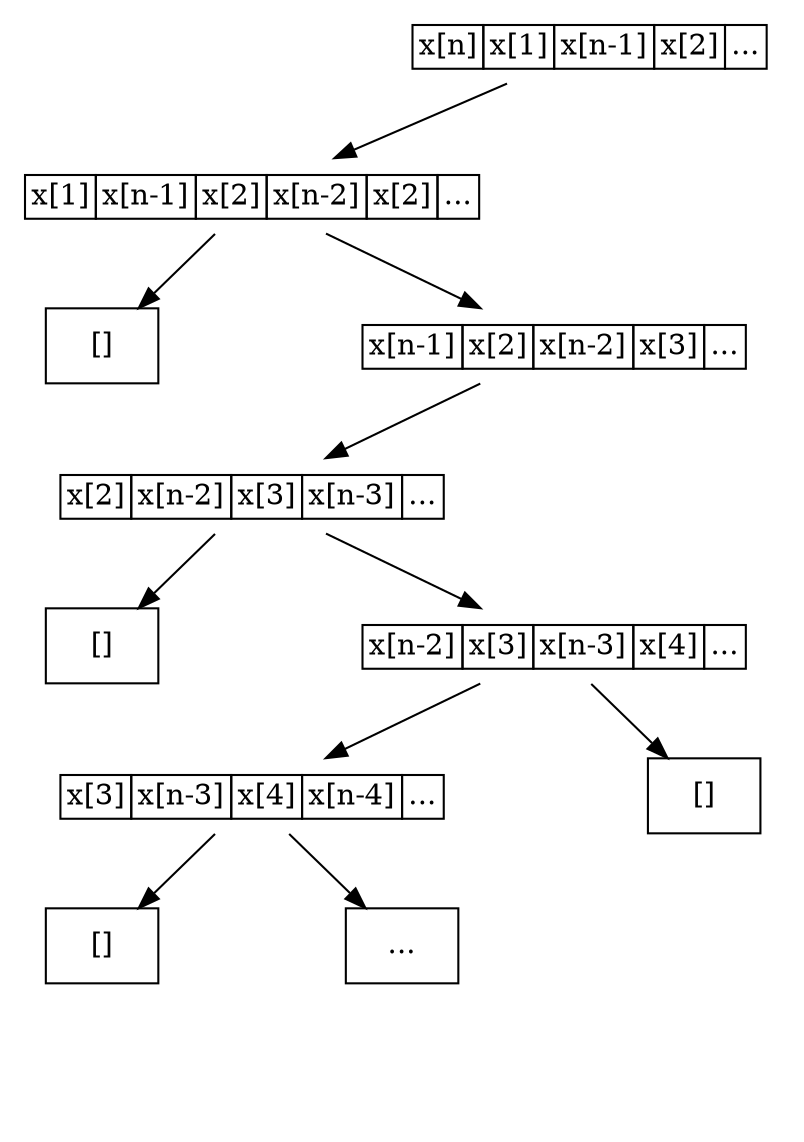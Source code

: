 digraph G{
	margin="0"
	node[shape=box]
	a1[shape=plaintext,
       label=<<table BORDER="0" CELLBORDER="1" CELLSPACING="0">
       <tr><td>x[n]</td><td>x[1]</td><td>x[n-1]</td><td>x[2]</td><td>...</td></tr></table>>];
       //[label="x[n] | x[1] | x[n-1] | x[2] | ...", style=filled, fillcolor=white, fontcolor=black];
	a2[shape=plaintext,
       label=<<table BORDER="0" CELLBORDER="1" CELLSPACING="0">
       <tr><td>x[1]</td><td>x[n-1]</td><td>x[2]</td><td>x[n-2]</td><td>x[2]</td><td>...</td></tr></table>>];
       //[label="x[1] | x[n-1] | x[2] | x[n-2] | ...", style=filled, fillcolor=white, fontcolor=black];
	nila2l[label="[]"];
	an[shape=plaintext,
       label=<<table BORDER="0" CELLBORDER="1" CELLSPACING="0">
       <tr><td>x[n-1]</td><td>x[2]</td><td>x[n-2]</td><td>x[3]</td><td>...</td></tr></table>>];
       //[label="x[n-1] | x[2] | x[n-2] | x[3] | ...", style=filled, fillcolor=white, fontcolor=black];
	a3[shape=plaintext,
       label=<<table BORDER="0" CELLBORDER="1" CELLSPACING="0">
       <tr><td>x[2]</td><td>x[n-2]</td><td>x[3]</td><td>x[n-3]</td><td>...</td></tr></table>>];
       //[label="x[2] | x[n-2] | x[3] | x[n-3] | ...", style=filled, fillcolor=white, fontcolor=black];
	nila3l[label="[]"];
	a1n[shape=plaintext,
       label=<<table BORDER="0" CELLBORDER="1" CELLSPACING="0">
       <tr><td>x[n-2]</td><td>x[3]</td><td>x[n-3]</td><td>x[4]</td><td>...</td></tr></table>>];
       //[label="x[n-2] | x[3] | x[n-3] | x[4] | ...", style=filled, fillcolor=white, fontcolor=black];
	a4[shape=plaintext,
       label=<<table BORDER="0" CELLBORDER="1" CELLSPACING="0">
       <tr><td>x[3]</td><td>x[n-3]</td><td>x[4]</td><td>x[n-4]</td><td>...</td></tr></table>>];
       //[label="x[3] | x[n-3] | x[4] | x[n-4] | ...", style=filled, fillcolor=white, fontcolor=black];
	nila4l[label="[]"];
	adot[label="...", style=filled, fillcolor=white, fontcolor=black];
	niladotl[label="", style=invis];
	niladotr[label="", style=invis];
	niladotm[label="", style=invis];
	adot->niladotl[style=invis];
	adot->niladotm[style=invis];
	adot->niladotr[style=invis];
	{rank=same niladotl->niladotm->niladotr[style=invis]}
	nila4m[label="", style=invis];
	a4->nila4l;
	a4->nila4m[style=invis];
	a4->adot
	{rank=same nila4l->nila4m->adot[style=invis]}
	nila1nr[label="[]"];
	nila1nm[label="", style=invis];
	a1n->a4
	a1n->nila1nm[style=invis];
	a1n->nila1nr;
	{rank=same a4->nila1nm->nila1nr[style=invis]}
	nila3m[label="", style=invis];
	a3->nila3l;
	a3->nila3m[style=invis];
	a3->a1n
	{rank=same nila3l->nila3m->a1n[style=invis]}
	nilanr[label="", style=invis];
	nilanm[label="", style=invis];
	an->a3
	an->nilanm[style=invis];
	an->nilanr[style=invis];
	{rank=same a3->nilanm->nilanr[style=invis]}
	nila2m[label="", style=invis];
	a2->nila2l;
	a2->nila2m[style=invis];
	a2->an
	{rank=same nila2l->nila2m->an[style=invis]}
	nila1r[label="", style=invis];
	nila1m[label="", style=invis];
	a1->a2
	a1->nila1m[style=invis];
	a1->nila1r[style=invis];
	{rank=same a2->nila1m->nila1r[style=invis]}
}